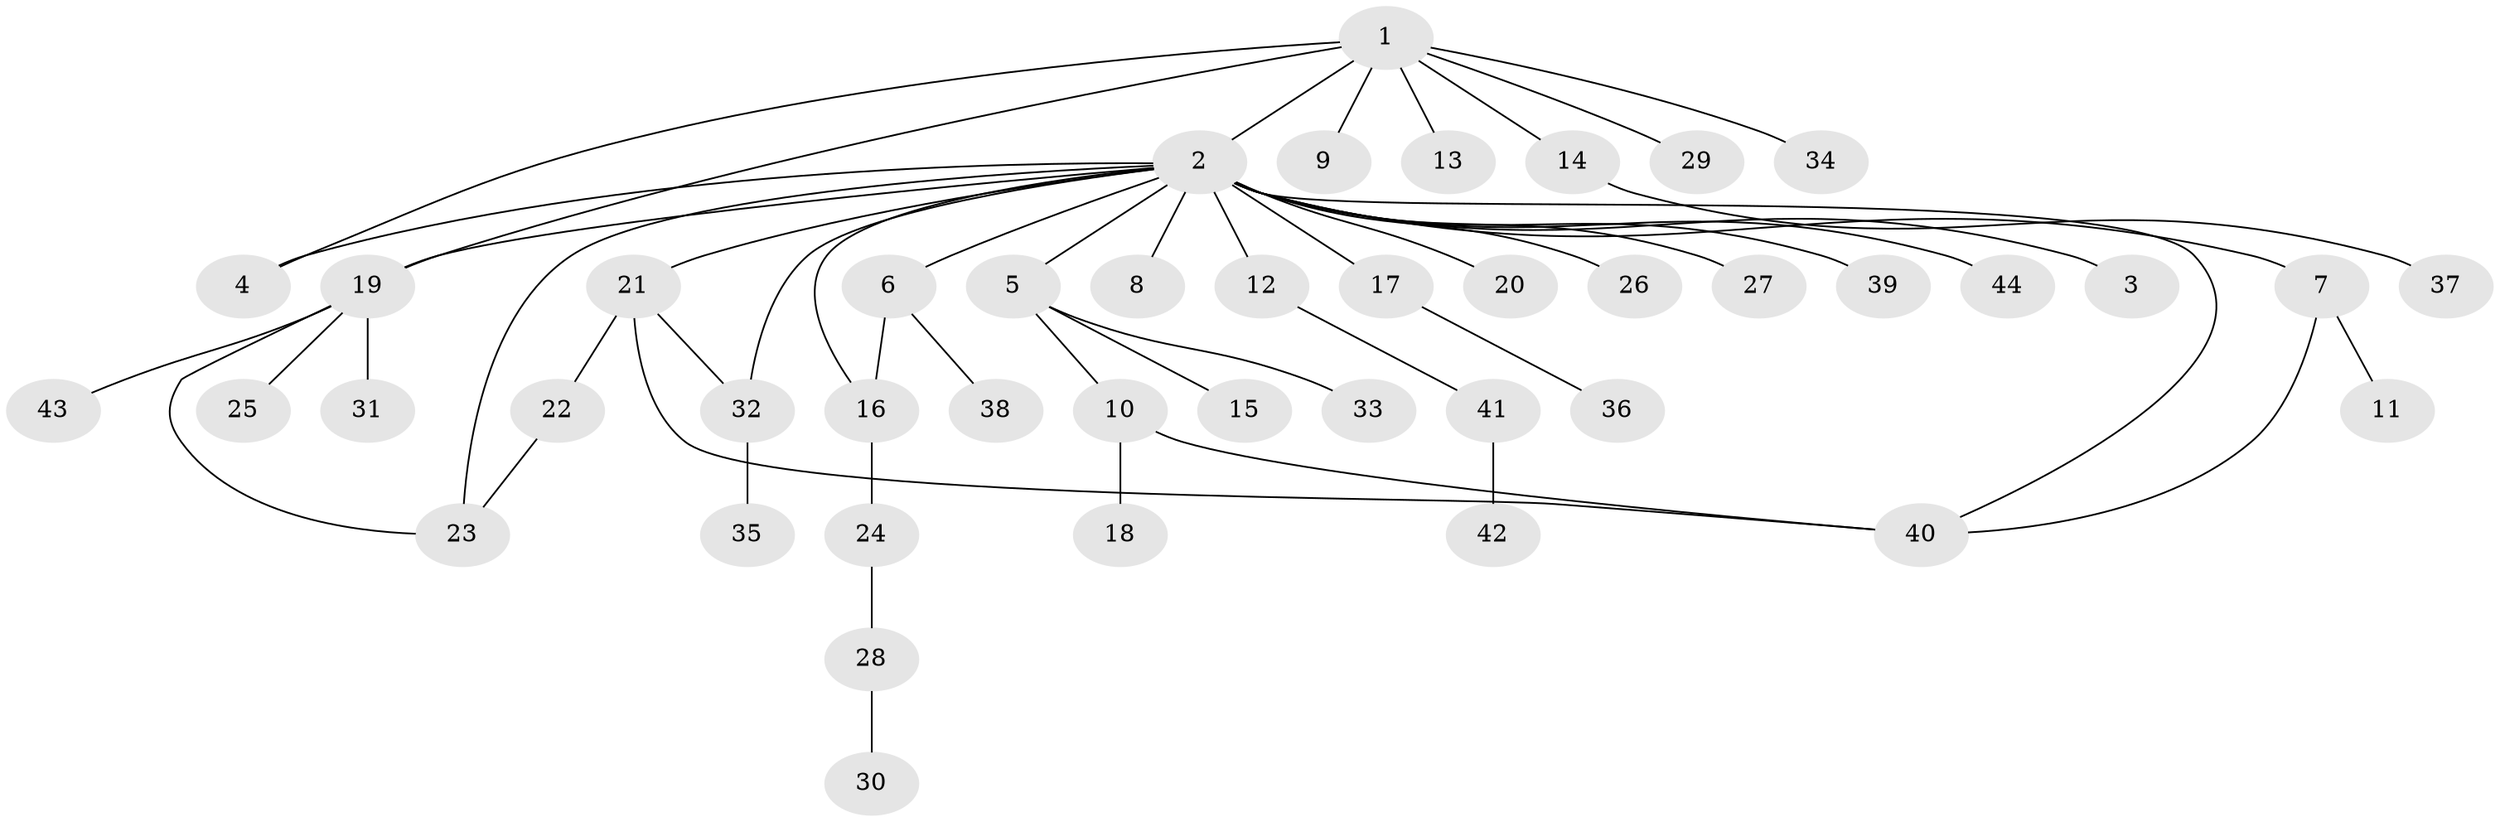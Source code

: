 // original degree distribution, {9: 0.014285714285714285, 22: 0.014285714285714285, 2: 0.2, 5: 0.014285714285714285, 3: 0.14285714285714285, 4: 0.07142857142857142, 1: 0.5285714285714286, 7: 0.014285714285714285}
// Generated by graph-tools (version 1.1) at 2025/50/03/04/25 22:50:10]
// undirected, 44 vertices, 52 edges
graph export_dot {
  node [color=gray90,style=filled];
  1;
  2;
  3;
  4;
  5;
  6;
  7;
  8;
  9;
  10;
  11;
  12;
  13;
  14;
  15;
  16;
  17;
  18;
  19;
  20;
  21;
  22;
  23;
  24;
  25;
  26;
  27;
  28;
  29;
  30;
  31;
  32;
  33;
  34;
  35;
  36;
  37;
  38;
  39;
  40;
  41;
  42;
  43;
  44;
  1 -- 2 [weight=1.0];
  1 -- 4 [weight=1.0];
  1 -- 9 [weight=1.0];
  1 -- 13 [weight=1.0];
  1 -- 14 [weight=1.0];
  1 -- 19 [weight=1.0];
  1 -- 29 [weight=1.0];
  1 -- 34 [weight=1.0];
  2 -- 3 [weight=1.0];
  2 -- 4 [weight=1.0];
  2 -- 5 [weight=1.0];
  2 -- 6 [weight=1.0];
  2 -- 7 [weight=1.0];
  2 -- 8 [weight=1.0];
  2 -- 12 [weight=1.0];
  2 -- 16 [weight=1.0];
  2 -- 17 [weight=1.0];
  2 -- 19 [weight=1.0];
  2 -- 20 [weight=1.0];
  2 -- 21 [weight=1.0];
  2 -- 23 [weight=1.0];
  2 -- 26 [weight=1.0];
  2 -- 27 [weight=1.0];
  2 -- 32 [weight=1.0];
  2 -- 39 [weight=1.0];
  2 -- 40 [weight=1.0];
  2 -- 44 [weight=1.0];
  5 -- 10 [weight=1.0];
  5 -- 15 [weight=1.0];
  5 -- 33 [weight=1.0];
  6 -- 16 [weight=1.0];
  6 -- 38 [weight=1.0];
  7 -- 11 [weight=1.0];
  7 -- 40 [weight=1.0];
  10 -- 18 [weight=1.0];
  10 -- 40 [weight=1.0];
  12 -- 41 [weight=1.0];
  14 -- 37 [weight=1.0];
  16 -- 24 [weight=1.0];
  17 -- 36 [weight=1.0];
  19 -- 23 [weight=1.0];
  19 -- 25 [weight=1.0];
  19 -- 31 [weight=1.0];
  19 -- 43 [weight=1.0];
  21 -- 22 [weight=2.0];
  21 -- 32 [weight=1.0];
  21 -- 40 [weight=1.0];
  22 -- 23 [weight=1.0];
  24 -- 28 [weight=1.0];
  28 -- 30 [weight=2.0];
  32 -- 35 [weight=1.0];
  41 -- 42 [weight=1.0];
}
